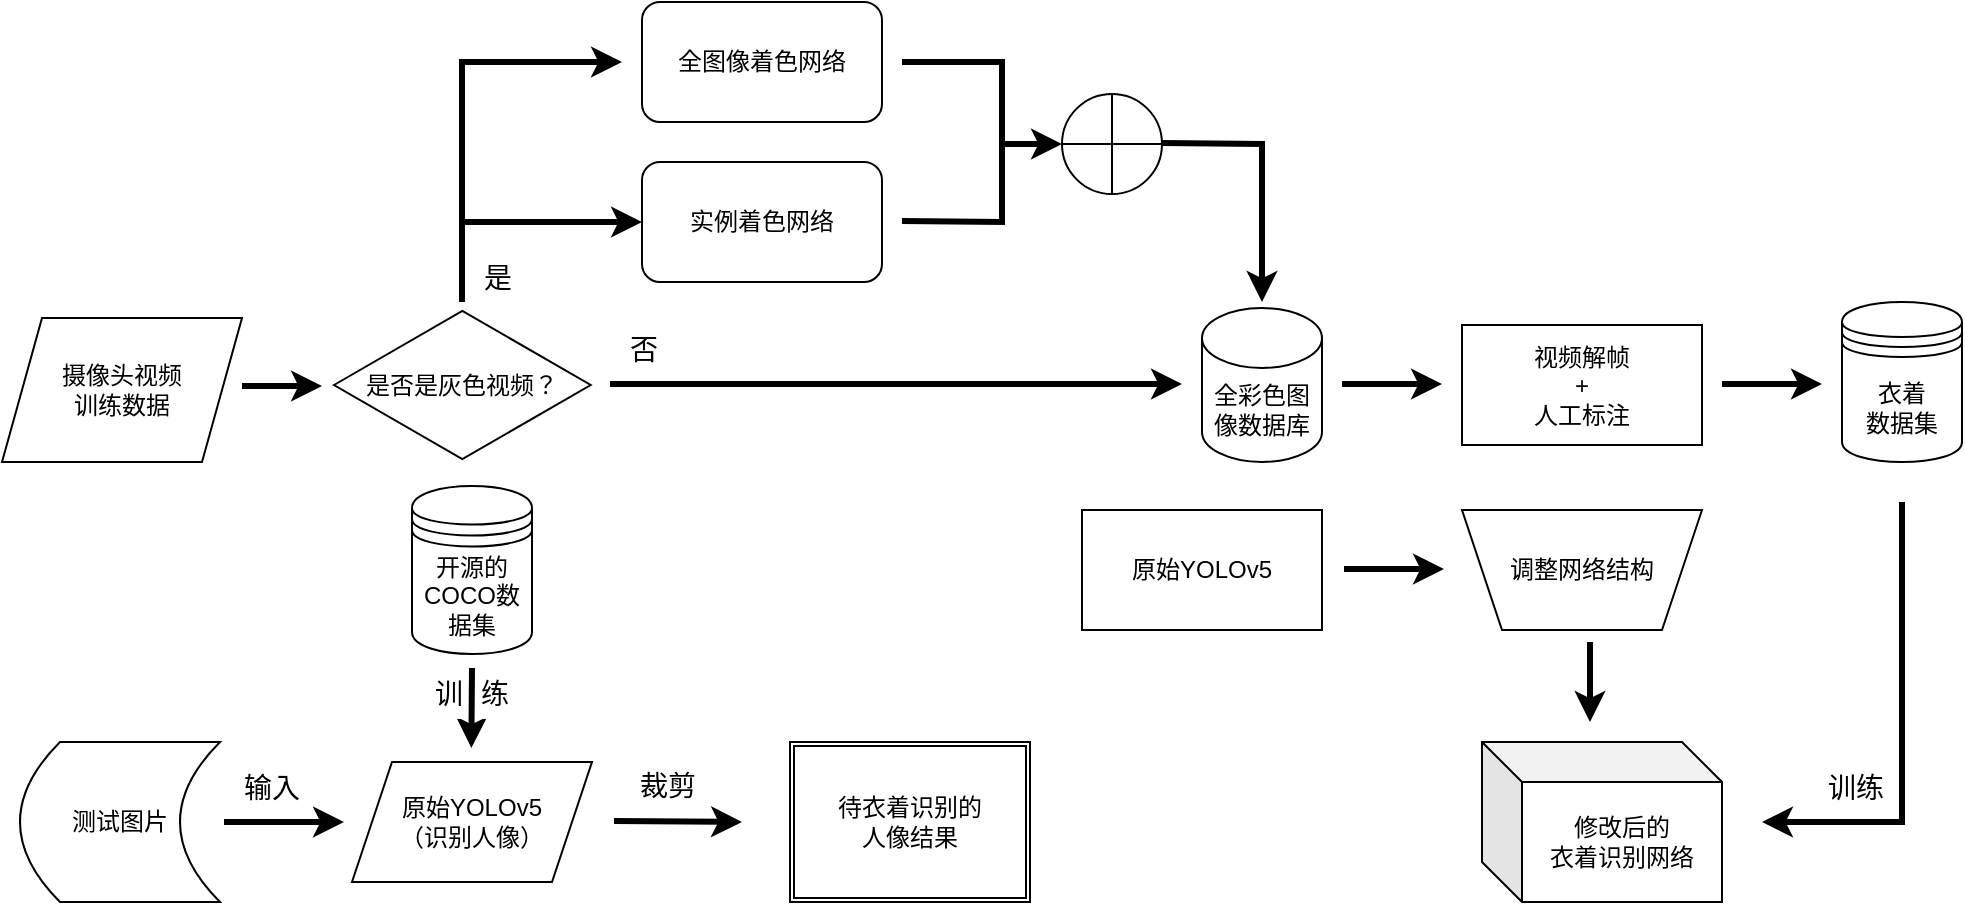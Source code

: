 <mxfile version="16.0.3" type="github">
  <diagram id="9fs0jbMGToxrDvv_5c6s" name="Page-1">
    <mxGraphModel dx="1422" dy="762" grid="1" gridSize="10" guides="1" tooltips="1" connect="1" arrows="1" fold="1" page="1" pageScale="1" pageWidth="827" pageHeight="1169" math="0" shadow="0">
      <root>
        <mxCell id="0" />
        <mxCell id="1" parent="0" />
        <mxCell id="qQ-a2JhAL3kPGBjxck63-1" value="摄像头视频&lt;br&gt;训练数据" style="shape=parallelogram;perimeter=parallelogramPerimeter;whiteSpace=wrap;html=1;fixedSize=1;" parent="1" vertex="1">
          <mxGeometry x="20" y="168" width="120" height="72" as="geometry" />
        </mxCell>
        <mxCell id="qQ-a2JhAL3kPGBjxck63-3" value="是否是灰色视频？" style="html=1;whiteSpace=wrap;aspect=fixed;shape=isoRectangle;" parent="1" vertex="1">
          <mxGeometry x="186" y="163" width="128.34" height="77" as="geometry" />
        </mxCell>
        <mxCell id="qQ-a2JhAL3kPGBjxck63-4" value="" style="endArrow=classic;html=1;rounded=0;strokeWidth=3;" parent="1" edge="1">
          <mxGeometry width="50" height="50" relative="1" as="geometry">
            <mxPoint x="140" y="202" as="sourcePoint" />
            <mxPoint x="180" y="202" as="targetPoint" />
          </mxGeometry>
        </mxCell>
        <mxCell id="qQ-a2JhAL3kPGBjxck63-6" value="全图像着色网络" style="rounded=1;whiteSpace=wrap;html=1;" parent="1" vertex="1">
          <mxGeometry x="340" y="10" width="120" height="60" as="geometry" />
        </mxCell>
        <mxCell id="qQ-a2JhAL3kPGBjxck63-7" value="实例着色网络" style="rounded=1;whiteSpace=wrap;html=1;" parent="1" vertex="1">
          <mxGeometry x="340" y="90" width="120" height="60" as="geometry" />
        </mxCell>
        <mxCell id="qQ-a2JhAL3kPGBjxck63-8" value="" style="endArrow=classic;html=1;rounded=0;strokeWidth=3;" parent="1" edge="1">
          <mxGeometry width="50" height="50" relative="1" as="geometry">
            <mxPoint x="250" y="160" as="sourcePoint" />
            <mxPoint x="330" y="40" as="targetPoint" />
            <Array as="points">
              <mxPoint x="250" y="40" />
            </Array>
          </mxGeometry>
        </mxCell>
        <mxCell id="qQ-a2JhAL3kPGBjxck63-9" value="" style="endArrow=classic;html=1;rounded=0;strokeWidth=3;entryX=0;entryY=0.5;entryDx=0;entryDy=0;" parent="1" target="qQ-a2JhAL3kPGBjxck63-7" edge="1">
          <mxGeometry width="50" height="50" relative="1" as="geometry">
            <mxPoint x="250" y="120" as="sourcePoint" />
            <mxPoint x="380" y="270" as="targetPoint" />
          </mxGeometry>
        </mxCell>
        <mxCell id="qQ-a2JhAL3kPGBjxck63-10" value="" style="shape=orEllipse;perimeter=ellipsePerimeter;whiteSpace=wrap;html=1;backgroundOutline=1;" parent="1" vertex="1">
          <mxGeometry x="550" y="56" width="50" height="50" as="geometry" />
        </mxCell>
        <mxCell id="qQ-a2JhAL3kPGBjxck63-11" value="" style="endArrow=classic;html=1;rounded=0;strokeWidth=3;entryX=0;entryY=0.5;entryDx=0;entryDy=0;" parent="1" target="qQ-a2JhAL3kPGBjxck63-10" edge="1">
          <mxGeometry width="50" height="50" relative="1" as="geometry">
            <mxPoint x="470" y="40" as="sourcePoint" />
            <mxPoint x="520" y="170" as="targetPoint" />
            <Array as="points">
              <mxPoint x="520" y="40" />
              <mxPoint x="520" y="81" />
            </Array>
          </mxGeometry>
        </mxCell>
        <mxCell id="qQ-a2JhAL3kPGBjxck63-12" value="" style="endArrow=none;html=1;rounded=0;strokeWidth=3;endFill=0;" parent="1" edge="1">
          <mxGeometry width="50" height="50" relative="1" as="geometry">
            <mxPoint x="470" y="119.5" as="sourcePoint" />
            <mxPoint x="520" y="80" as="targetPoint" />
            <Array as="points">
              <mxPoint x="520" y="120" />
            </Array>
          </mxGeometry>
        </mxCell>
        <mxCell id="qQ-a2JhAL3kPGBjxck63-13" value="" style="endArrow=classic;html=1;rounded=0;strokeWidth=3;" parent="1" edge="1">
          <mxGeometry width="50" height="50" relative="1" as="geometry">
            <mxPoint x="600" y="80.5" as="sourcePoint" />
            <mxPoint x="650" y="160" as="targetPoint" />
            <Array as="points">
              <mxPoint x="650" y="81" />
            </Array>
          </mxGeometry>
        </mxCell>
        <mxCell id="qQ-a2JhAL3kPGBjxck63-14" value="全彩色图像数据库" style="shape=cylinder3;whiteSpace=wrap;html=1;boundedLbl=1;backgroundOutline=1;size=15;" parent="1" vertex="1">
          <mxGeometry x="620" y="163" width="60" height="77" as="geometry" />
        </mxCell>
        <mxCell id="qQ-a2JhAL3kPGBjxck63-15" value="" style="endArrow=classic;html=1;rounded=0;strokeWidth=3;" parent="1" edge="1">
          <mxGeometry width="50" height="50" relative="1" as="geometry">
            <mxPoint x="324" y="201" as="sourcePoint" />
            <mxPoint x="610" y="201" as="targetPoint" />
          </mxGeometry>
        </mxCell>
        <mxCell id="qQ-a2JhAL3kPGBjxck63-16" value="" style="endArrow=classic;html=1;rounded=0;strokeWidth=3;" parent="1" edge="1">
          <mxGeometry width="50" height="50" relative="1" as="geometry">
            <mxPoint x="690" y="201" as="sourcePoint" />
            <mxPoint x="740" y="201" as="targetPoint" />
          </mxGeometry>
        </mxCell>
        <mxCell id="qQ-a2JhAL3kPGBjxck63-17" value="视频解帧&lt;br&gt;+&lt;br&gt;人工标注" style="rounded=0;whiteSpace=wrap;html=1;" parent="1" vertex="1">
          <mxGeometry x="750" y="171.5" width="120" height="60" as="geometry" />
        </mxCell>
        <mxCell id="qQ-a2JhAL3kPGBjxck63-18" value="" style="endArrow=classic;html=1;rounded=0;strokeWidth=3;" parent="1" edge="1">
          <mxGeometry width="50" height="50" relative="1" as="geometry">
            <mxPoint x="880" y="201" as="sourcePoint" />
            <mxPoint x="930" y="201" as="targetPoint" />
          </mxGeometry>
        </mxCell>
        <mxCell id="EEu4lTXLKkykwsV3e_mY-1" value="" style="endArrow=classic;html=1;rounded=0;strokeWidth=3;" edge="1" parent="1">
          <mxGeometry width="50" height="50" relative="1" as="geometry">
            <mxPoint x="970" y="260" as="sourcePoint" />
            <mxPoint x="900" y="420" as="targetPoint" />
            <Array as="points">
              <mxPoint x="970" y="420" />
            </Array>
          </mxGeometry>
        </mxCell>
        <mxCell id="EEu4lTXLKkykwsV3e_mY-2" value="原始YOLOv5" style="rounded=0;whiteSpace=wrap;html=1;" vertex="1" parent="1">
          <mxGeometry x="560" y="264" width="120" height="60" as="geometry" />
        </mxCell>
        <mxCell id="EEu4lTXLKkykwsV3e_mY-3" value="修改后的&lt;br&gt;衣着识别网络" style="shape=cube;whiteSpace=wrap;html=1;boundedLbl=1;backgroundOutline=1;darkOpacity=0.05;darkOpacity2=0.1;" vertex="1" parent="1">
          <mxGeometry x="760" y="380" width="120" height="80" as="geometry" />
        </mxCell>
        <mxCell id="EEu4lTXLKkykwsV3e_mY-4" value="调整网络结构" style="shape=trapezoid;perimeter=trapezoidPerimeter;whiteSpace=wrap;html=1;fixedSize=1;direction=west;" vertex="1" parent="1">
          <mxGeometry x="750" y="264" width="120" height="60" as="geometry" />
        </mxCell>
        <mxCell id="EEu4lTXLKkykwsV3e_mY-5" value="" style="endArrow=classic;html=1;rounded=0;strokeWidth=3;" edge="1" parent="1">
          <mxGeometry width="50" height="50" relative="1" as="geometry">
            <mxPoint x="691" y="293.5" as="sourcePoint" />
            <mxPoint x="741" y="293.5" as="targetPoint" />
          </mxGeometry>
        </mxCell>
        <mxCell id="EEu4lTXLKkykwsV3e_mY-6" value="" style="endArrow=classic;html=1;rounded=0;strokeWidth=3;" edge="1" parent="1">
          <mxGeometry width="50" height="50" relative="1" as="geometry">
            <mxPoint x="814" y="330" as="sourcePoint" />
            <mxPoint x="814" y="370" as="targetPoint" />
          </mxGeometry>
        </mxCell>
        <mxCell id="EEu4lTXLKkykwsV3e_mY-7" value="测试图片" style="shape=dataStorage;whiteSpace=wrap;html=1;fixedSize=1;" vertex="1" parent="1">
          <mxGeometry x="29" y="380" width="100" height="80" as="geometry" />
        </mxCell>
        <mxCell id="EEu4lTXLKkykwsV3e_mY-8" value="原始YOLOv5&lt;br&gt;（识别人像）" style="shape=parallelogram;perimeter=parallelogramPerimeter;whiteSpace=wrap;html=1;fixedSize=1;" vertex="1" parent="1">
          <mxGeometry x="195" y="390" width="120" height="60" as="geometry" />
        </mxCell>
        <mxCell id="EEu4lTXLKkykwsV3e_mY-9" value="衣着&lt;br&gt;数据集" style="shape=datastore;whiteSpace=wrap;html=1;" vertex="1" parent="1">
          <mxGeometry x="940" y="160" width="60" height="80" as="geometry" />
        </mxCell>
        <mxCell id="EEu4lTXLKkykwsV3e_mY-10" value="开源的COCO数据集" style="shape=datastore;whiteSpace=wrap;html=1;" vertex="1" parent="1">
          <mxGeometry x="225" y="252" width="60" height="84" as="geometry" />
        </mxCell>
        <mxCell id="EEu4lTXLKkykwsV3e_mY-11" value="" style="endArrow=classic;html=1;rounded=0;strokeWidth=3;" edge="1" parent="1">
          <mxGeometry width="50" height="50" relative="1" as="geometry">
            <mxPoint x="255" y="343" as="sourcePoint" />
            <mxPoint x="254.67" y="383" as="targetPoint" />
          </mxGeometry>
        </mxCell>
        <mxCell id="EEu4lTXLKkykwsV3e_mY-12" value="" style="endArrow=classic;html=1;rounded=0;strokeWidth=3;" edge="1" parent="1">
          <mxGeometry width="50" height="50" relative="1" as="geometry">
            <mxPoint x="131" y="420" as="sourcePoint" />
            <mxPoint x="191" y="420" as="targetPoint" />
          </mxGeometry>
        </mxCell>
        <mxCell id="EEu4lTXLKkykwsV3e_mY-13" value="待衣着识别的&lt;br&gt;人像结果" style="shape=ext;double=1;rounded=0;whiteSpace=wrap;html=1;" vertex="1" parent="1">
          <mxGeometry x="414" y="380" width="120" height="80" as="geometry" />
        </mxCell>
        <mxCell id="EEu4lTXLKkykwsV3e_mY-14" value="&lt;font style=&quot;font-size: 14px&quot;&gt;是&lt;/font&gt;" style="rounded=0;whiteSpace=wrap;html=1;strokeColor=#FFFFFF;" vertex="1" parent="1">
          <mxGeometry x="253" y="133" width="30" height="30" as="geometry" />
        </mxCell>
        <mxCell id="EEu4lTXLKkykwsV3e_mY-15" value="&lt;font style=&quot;font-size: 14px&quot;&gt;否&lt;/font&gt;" style="rounded=0;whiteSpace=wrap;html=1;strokeColor=#FFFFFF;" vertex="1" parent="1">
          <mxGeometry x="326" y="169" width="30" height="30" as="geometry" />
        </mxCell>
        <mxCell id="EEu4lTXLKkykwsV3e_mY-16" value="&lt;font style=&quot;font-size: 14px&quot;&gt;训练&lt;/font&gt;" style="rounded=0;whiteSpace=wrap;html=1;strokeColor=#FFFFFF;" vertex="1" parent="1">
          <mxGeometry x="927" y="388" width="40" height="30" as="geometry" />
        </mxCell>
        <mxCell id="EEu4lTXLKkykwsV3e_mY-17" value="" style="endArrow=classic;html=1;rounded=0;strokeWidth=3;" edge="1" parent="1">
          <mxGeometry width="50" height="50" relative="1" as="geometry">
            <mxPoint x="326" y="419.5" as="sourcePoint" />
            <mxPoint x="390" y="420" as="targetPoint" />
          </mxGeometry>
        </mxCell>
        <mxCell id="EEu4lTXLKkykwsV3e_mY-18" value="&lt;font style=&quot;font-size: 14px&quot;&gt;输入&lt;/font&gt;" style="rounded=0;whiteSpace=wrap;html=1;strokeColor=#FFFFFF;" vertex="1" parent="1">
          <mxGeometry x="135" y="388" width="40" height="30" as="geometry" />
        </mxCell>
        <mxCell id="EEu4lTXLKkykwsV3e_mY-19" value="&lt;span style=&quot;font-size: 14px&quot;&gt;裁剪&lt;/span&gt;" style="rounded=0;whiteSpace=wrap;html=1;strokeColor=#FFFFFF;" vertex="1" parent="1">
          <mxGeometry x="333" y="387" width="40" height="30" as="geometry" />
        </mxCell>
        <mxCell id="EEu4lTXLKkykwsV3e_mY-20" value="&lt;span style=&quot;font-size: 14px&quot;&gt;训&lt;/span&gt;" style="rounded=0;whiteSpace=wrap;html=1;strokeColor=#FFFFFF;" vertex="1" parent="1">
          <mxGeometry x="235" y="344" width="17" height="24" as="geometry" />
        </mxCell>
        <mxCell id="EEu4lTXLKkykwsV3e_mY-25" value="&lt;span style=&quot;font-size: 14px&quot;&gt;练&lt;/span&gt;" style="rounded=0;whiteSpace=wrap;html=1;strokeColor=#FFFFFF;" vertex="1" parent="1">
          <mxGeometry x="258" y="344" width="17" height="24" as="geometry" />
        </mxCell>
      </root>
    </mxGraphModel>
  </diagram>
</mxfile>
